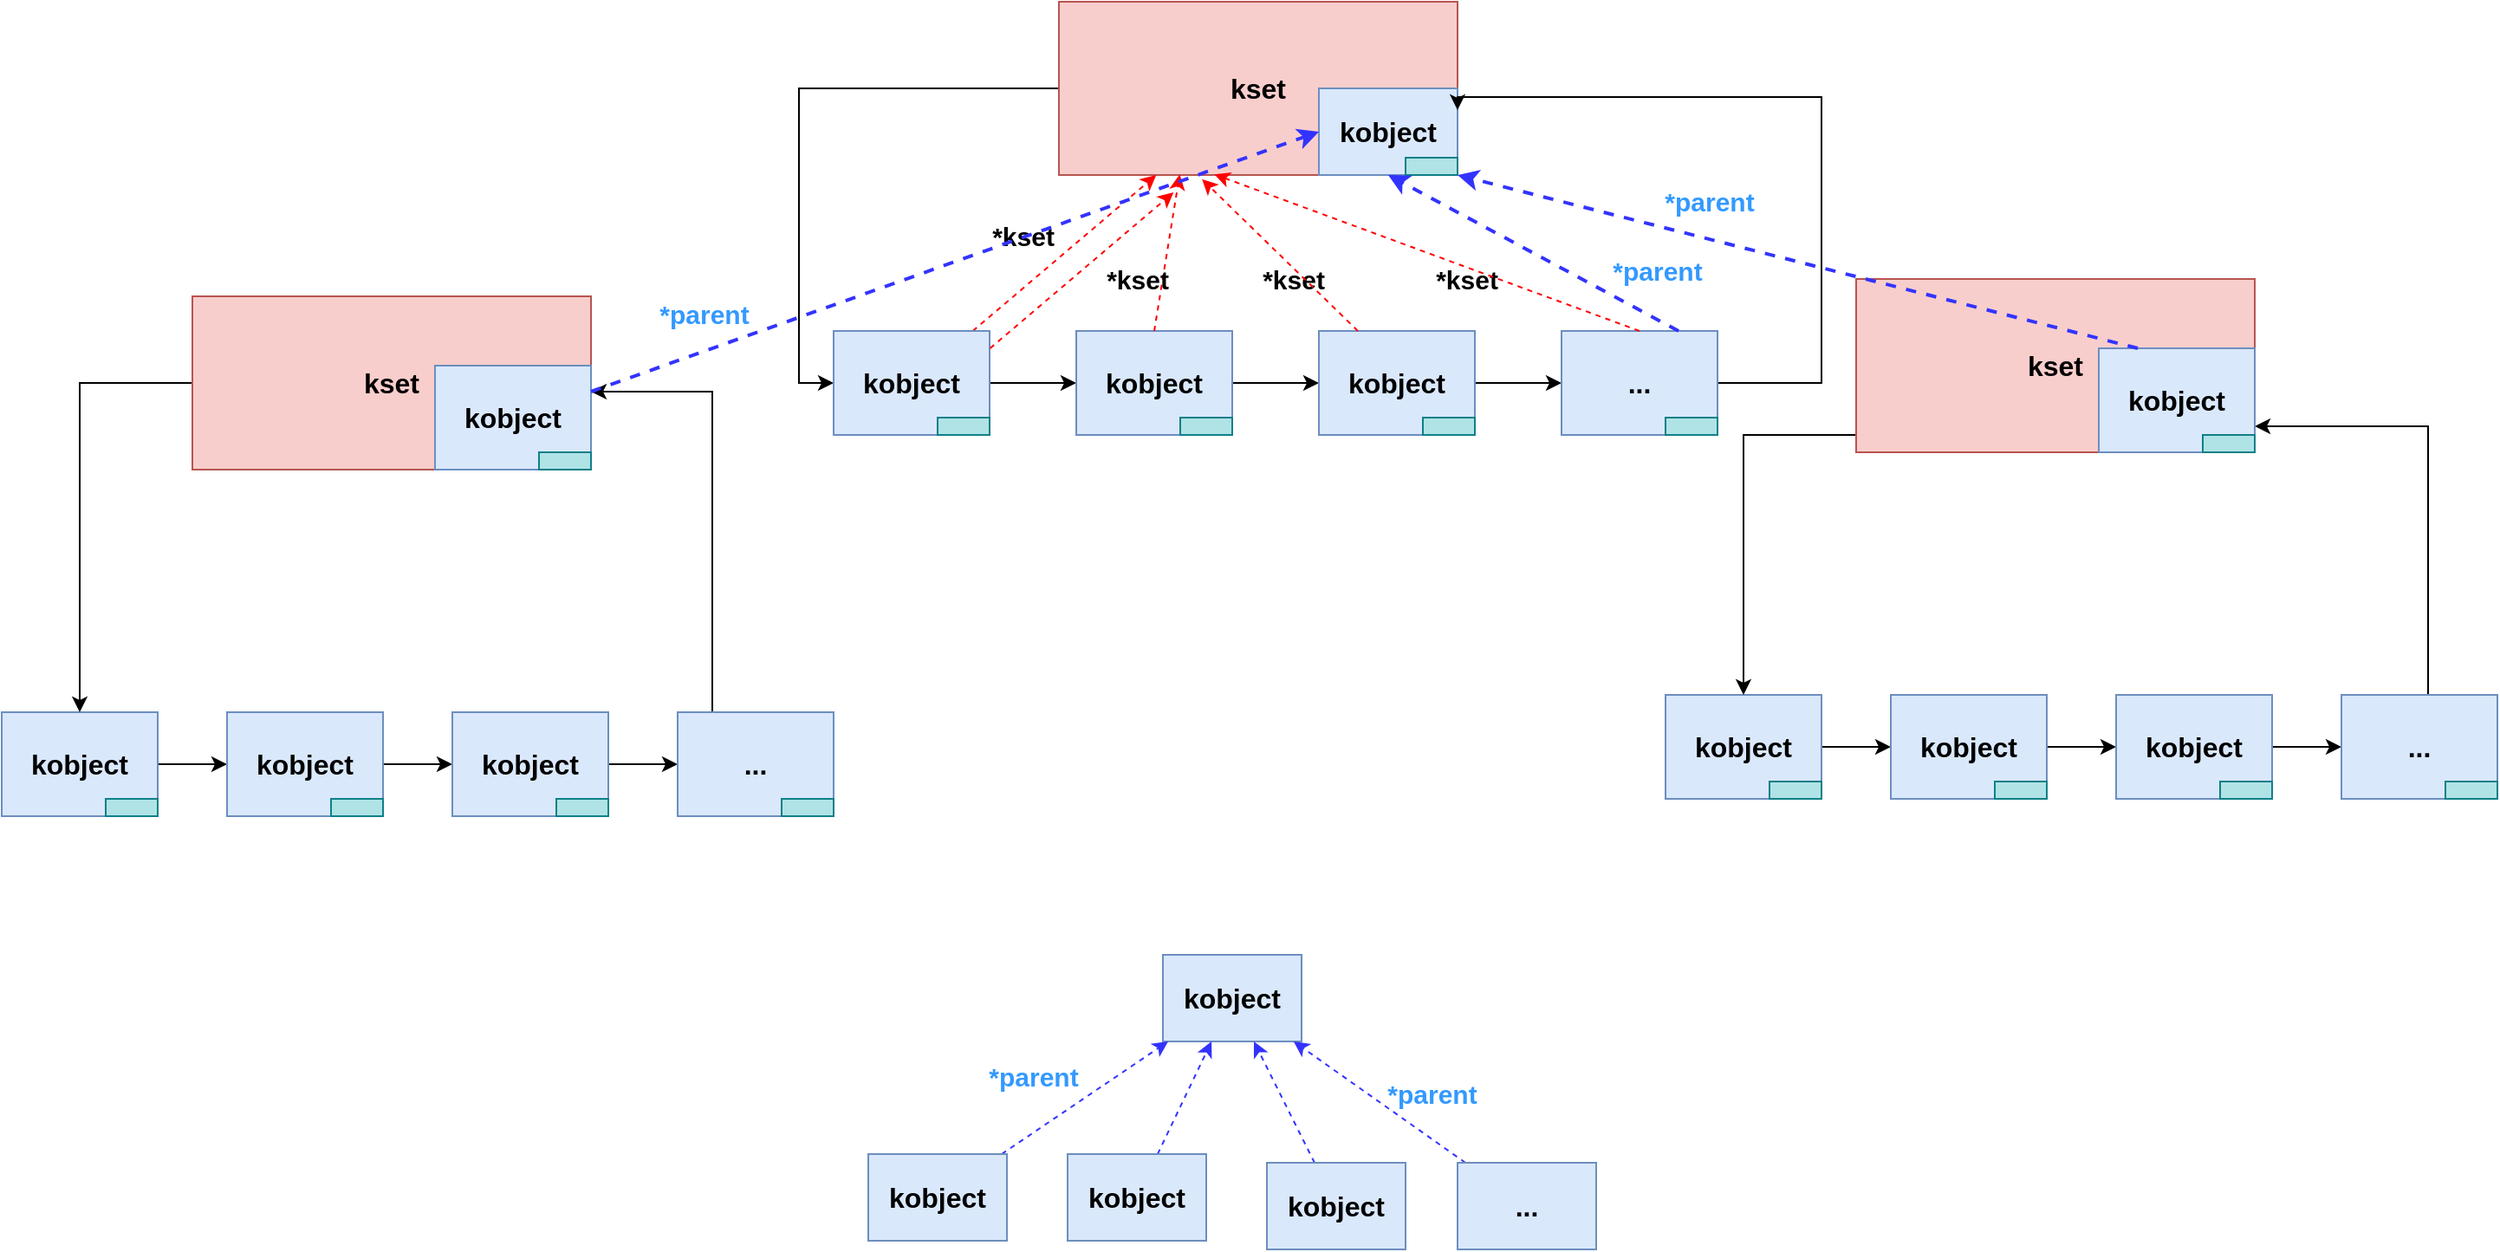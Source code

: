 <mxfile version="13.2.4" type="device"><diagram id="8HC0CwHIOlr5f4teHXbj" name="第 1 页"><mxGraphModel dx="1810" dy="1343" grid="1" gridSize="10" guides="1" tooltips="1" connect="1" arrows="1" fold="1" page="1" pageScale="1" pageWidth="2339" pageHeight="3300" math="0" shadow="0"><root><mxCell id="0"/><mxCell id="1" parent="0"/><mxCell id="UaAalxa9MKbZ6uHo0L3k-1" style="edgeStyle=orthogonalEdgeStyle;rounded=0;orthogonalLoop=1;jettySize=auto;html=1;entryX=0;entryY=0.5;entryDx=0;entryDy=0;" edge="1" parent="1" source="UaAalxa9MKbZ6uHo0L3k-2" target="UaAalxa9MKbZ6uHo0L3k-6"><mxGeometry relative="1" as="geometry"/></mxCell><mxCell id="UaAalxa9MKbZ6uHo0L3k-2" value="&lt;b&gt;&lt;font style=&quot;font-size: 16px&quot;&gt;kset&lt;/font&gt;&lt;/b&gt;" style="rounded=0;whiteSpace=wrap;html=1;fillColor=#f8cecc;strokeColor=#b85450;" vertex="1" parent="1"><mxGeometry x="730" y="240" width="230" height="100" as="geometry"/></mxCell><mxCell id="UaAalxa9MKbZ6uHo0L3k-3" value="&lt;font style=&quot;font-size: 16px&quot;&gt;&lt;b&gt;kobject&lt;/b&gt;&lt;/font&gt;" style="rounded=0;whiteSpace=wrap;html=1;fillColor=#dae8fc;strokeColor=#6c8ebf;" vertex="1" parent="1"><mxGeometry x="880" y="290" width="80" height="50" as="geometry"/></mxCell><mxCell id="UaAalxa9MKbZ6uHo0L3k-4" style="edgeStyle=orthogonalEdgeStyle;rounded=0;orthogonalLoop=1;jettySize=auto;html=1;entryX=0;entryY=0.5;entryDx=0;entryDy=0;" edge="1" parent="1" source="UaAalxa9MKbZ6uHo0L3k-6" target="UaAalxa9MKbZ6uHo0L3k-8"><mxGeometry relative="1" as="geometry"/></mxCell><mxCell id="UaAalxa9MKbZ6uHo0L3k-5" style="rounded=0;orthogonalLoop=1;jettySize=auto;html=1;dashed=1;strokeColor=#FF0000;" edge="1" parent="1" source="UaAalxa9MKbZ6uHo0L3k-6" target="UaAalxa9MKbZ6uHo0L3k-2"><mxGeometry relative="1" as="geometry"/></mxCell><mxCell id="UaAalxa9MKbZ6uHo0L3k-6" value="&lt;font style=&quot;font-size: 16px&quot;&gt;&lt;b&gt;kobject&lt;/b&gt;&lt;/font&gt;" style="rounded=0;whiteSpace=wrap;html=1;fillColor=#dae8fc;strokeColor=#6c8ebf;" vertex="1" parent="1"><mxGeometry x="600" y="430" width="90" height="60" as="geometry"/></mxCell><mxCell id="UaAalxa9MKbZ6uHo0L3k-7" style="edgeStyle=orthogonalEdgeStyle;rounded=0;orthogonalLoop=1;jettySize=auto;html=1;" edge="1" parent="1" source="UaAalxa9MKbZ6uHo0L3k-8" target="UaAalxa9MKbZ6uHo0L3k-10"><mxGeometry relative="1" as="geometry"/></mxCell><mxCell id="UaAalxa9MKbZ6uHo0L3k-8" value="&lt;font style=&quot;font-size: 16px&quot;&gt;&lt;b&gt;kobject&lt;/b&gt;&lt;/font&gt;" style="rounded=0;whiteSpace=wrap;html=1;fillColor=#dae8fc;strokeColor=#6c8ebf;" vertex="1" parent="1"><mxGeometry x="740" y="430" width="90" height="60" as="geometry"/></mxCell><mxCell id="UaAalxa9MKbZ6uHo0L3k-9" style="edgeStyle=orthogonalEdgeStyle;rounded=0;orthogonalLoop=1;jettySize=auto;html=1;" edge="1" parent="1" source="UaAalxa9MKbZ6uHo0L3k-10" target="UaAalxa9MKbZ6uHo0L3k-12"><mxGeometry relative="1" as="geometry"/></mxCell><mxCell id="UaAalxa9MKbZ6uHo0L3k-10" value="&lt;font style=&quot;font-size: 16px&quot;&gt;&lt;b&gt;kobject&lt;/b&gt;&lt;/font&gt;" style="rounded=0;whiteSpace=wrap;html=1;fillColor=#dae8fc;strokeColor=#6c8ebf;" vertex="1" parent="1"><mxGeometry x="880" y="430" width="90" height="60" as="geometry"/></mxCell><mxCell id="UaAalxa9MKbZ6uHo0L3k-11" style="edgeStyle=orthogonalEdgeStyle;rounded=0;orthogonalLoop=1;jettySize=auto;html=1;entryX=1;entryY=0.25;entryDx=0;entryDy=0;" edge="1" parent="1" source="UaAalxa9MKbZ6uHo0L3k-12" target="UaAalxa9MKbZ6uHo0L3k-3"><mxGeometry relative="1" as="geometry"><Array as="points"><mxPoint x="1170" y="460"/><mxPoint x="1170" y="295"/></Array></mxGeometry></mxCell><mxCell id="UaAalxa9MKbZ6uHo0L3k-12" value="&lt;font style=&quot;font-size: 16px&quot;&gt;&lt;b&gt;...&lt;/b&gt;&lt;/font&gt;" style="rounded=0;whiteSpace=wrap;html=1;fillColor=#dae8fc;strokeColor=#6c8ebf;" vertex="1" parent="1"><mxGeometry x="1020" y="430" width="90" height="60" as="geometry"/></mxCell><mxCell id="UaAalxa9MKbZ6uHo0L3k-13" value="&lt;b&gt;&lt;font style=&quot;font-size: 15px&quot;&gt;*kset&lt;/font&gt;&lt;/b&gt;" style="text;html=1;align=center;verticalAlign=middle;resizable=0;points=[];autosize=1;" vertex="1" parent="1"><mxGeometry x="684" y="365" width="50" height="20" as="geometry"/></mxCell><mxCell id="UaAalxa9MKbZ6uHo0L3k-14" style="rounded=0;orthogonalLoop=1;jettySize=auto;html=1;dashed=1;exitX=0.5;exitY=0;exitDx=0;exitDy=0;entryX=0.303;entryY=0.996;entryDx=0;entryDy=0;entryPerimeter=0;strokeColor=#FF0000;" edge="1" parent="1" source="UaAalxa9MKbZ6uHo0L3k-8" target="UaAalxa9MKbZ6uHo0L3k-2"><mxGeometry relative="1" as="geometry"><mxPoint x="690.294" y="440" as="sourcePoint"/><mxPoint x="796.176" y="350" as="targetPoint"/></mxGeometry></mxCell><mxCell id="UaAalxa9MKbZ6uHo0L3k-15" value="&lt;b&gt;&lt;font style=&quot;font-size: 15px&quot;&gt;*kset&lt;/font&gt;&lt;/b&gt;" style="text;html=1;align=center;verticalAlign=middle;resizable=0;points=[];autosize=1;" vertex="1" parent="1"><mxGeometry x="750" y="390" width="50" height="20" as="geometry"/></mxCell><mxCell id="UaAalxa9MKbZ6uHo0L3k-16" value="&lt;b&gt;&lt;font style=&quot;font-size: 15px&quot;&gt;*kset&lt;/font&gt;&lt;/b&gt;" style="text;html=1;align=center;verticalAlign=middle;resizable=0;points=[];autosize=1;" vertex="1" parent="1"><mxGeometry x="840" y="390" width="50" height="20" as="geometry"/></mxCell><mxCell id="UaAalxa9MKbZ6uHo0L3k-17" value="&lt;b&gt;&lt;font style=&quot;font-size: 15px&quot;&gt;*kset&lt;/font&gt;&lt;/b&gt;" style="text;html=1;align=center;verticalAlign=middle;resizable=0;points=[];autosize=1;" vertex="1" parent="1"><mxGeometry x="940" y="390" width="50" height="20" as="geometry"/></mxCell><mxCell id="UaAalxa9MKbZ6uHo0L3k-18" style="rounded=0;orthogonalLoop=1;jettySize=auto;html=1;dashed=1;entryX=0.359;entryY=1.024;entryDx=0;entryDy=0;exitX=0.25;exitY=0;exitDx=0;exitDy=0;entryPerimeter=0;strokeColor=#FF0000;" edge="1" parent="1" source="UaAalxa9MKbZ6uHo0L3k-10" target="UaAalxa9MKbZ6uHo0L3k-2"><mxGeometry relative="1" as="geometry"><mxPoint x="910" y="420" as="sourcePoint"/><mxPoint x="833.571" y="350" as="targetPoint"/></mxGeometry></mxCell><mxCell id="UaAalxa9MKbZ6uHo0L3k-19" style="rounded=0;orthogonalLoop=1;jettySize=auto;html=1;dashed=1;exitX=0.5;exitY=0;exitDx=0;exitDy=0;entryX=0.39;entryY=0.996;entryDx=0;entryDy=0;entryPerimeter=0;strokeColor=#FF0000;" edge="1" parent="1" source="UaAalxa9MKbZ6uHo0L3k-12" target="UaAalxa9MKbZ6uHo0L3k-2"><mxGeometry relative="1" as="geometry"><mxPoint x="805" y="450" as="sourcePoint"/><mxPoint x="843.571" y="360" as="targetPoint"/></mxGeometry></mxCell><mxCell id="UaAalxa9MKbZ6uHo0L3k-20" value="&lt;b&gt;&lt;font style=&quot;font-size: 15px&quot; color=&quot;#3399ff&quot;&gt;*parent&lt;/font&gt;&lt;/b&gt;" style="text;html=1;align=center;verticalAlign=middle;resizable=0;points=[];autosize=1;" vertex="1" parent="1"><mxGeometry x="1070" y="345" width="70" height="20" as="geometry"/></mxCell><mxCell id="UaAalxa9MKbZ6uHo0L3k-21" style="edgeStyle=orthogonalEdgeStyle;rounded=0;orthogonalLoop=1;jettySize=auto;html=1;strokeColor=#000000;" edge="1" parent="1" source="UaAalxa9MKbZ6uHo0L3k-22" target="UaAalxa9MKbZ6uHo0L3k-24"><mxGeometry relative="1" as="geometry"/></mxCell><mxCell id="UaAalxa9MKbZ6uHo0L3k-22" value="&lt;font style=&quot;font-size: 16px&quot;&gt;&lt;b&gt;kobject&lt;/b&gt;&lt;/font&gt;" style="rounded=0;whiteSpace=wrap;html=1;fillColor=#dae8fc;strokeColor=#6c8ebf;" vertex="1" parent="1"><mxGeometry x="1080" y="640" width="90" height="60" as="geometry"/></mxCell><mxCell id="UaAalxa9MKbZ6uHo0L3k-23" style="edgeStyle=orthogonalEdgeStyle;rounded=0;orthogonalLoop=1;jettySize=auto;html=1;strokeColor=#000000;" edge="1" parent="1" source="UaAalxa9MKbZ6uHo0L3k-24" target="UaAalxa9MKbZ6uHo0L3k-26"><mxGeometry relative="1" as="geometry"/></mxCell><mxCell id="UaAalxa9MKbZ6uHo0L3k-24" value="&lt;font style=&quot;font-size: 16px&quot;&gt;&lt;b&gt;kobject&lt;/b&gt;&lt;/font&gt;" style="rounded=0;whiteSpace=wrap;html=1;fillColor=#dae8fc;strokeColor=#6c8ebf;" vertex="1" parent="1"><mxGeometry x="1210" y="640" width="90" height="60" as="geometry"/></mxCell><mxCell id="UaAalxa9MKbZ6uHo0L3k-25" style="edgeStyle=orthogonalEdgeStyle;rounded=0;orthogonalLoop=1;jettySize=auto;html=1;strokeColor=#000000;" edge="1" parent="1" source="UaAalxa9MKbZ6uHo0L3k-26" target="UaAalxa9MKbZ6uHo0L3k-28"><mxGeometry relative="1" as="geometry"/></mxCell><mxCell id="UaAalxa9MKbZ6uHo0L3k-26" value="&lt;font style=&quot;font-size: 16px&quot;&gt;&lt;b&gt;kobject&lt;/b&gt;&lt;/font&gt;" style="rounded=0;whiteSpace=wrap;html=1;fillColor=#dae8fc;strokeColor=#6c8ebf;" vertex="1" parent="1"><mxGeometry x="1340" y="640" width="90" height="60" as="geometry"/></mxCell><mxCell id="UaAalxa9MKbZ6uHo0L3k-27" style="edgeStyle=orthogonalEdgeStyle;rounded=0;orthogonalLoop=1;jettySize=auto;html=1;entryX=1;entryY=0.75;entryDx=0;entryDy=0;strokeColor=#000000;" edge="1" parent="1" source="UaAalxa9MKbZ6uHo0L3k-28" target="UaAalxa9MKbZ6uHo0L3k-31"><mxGeometry relative="1" as="geometry"><Array as="points"><mxPoint x="1520" y="485"/></Array></mxGeometry></mxCell><mxCell id="UaAalxa9MKbZ6uHo0L3k-28" value="&lt;span style=&quot;font-size: 16px&quot;&gt;&lt;b&gt;...&lt;/b&gt;&lt;/span&gt;" style="rounded=0;whiteSpace=wrap;html=1;fillColor=#dae8fc;strokeColor=#6c8ebf;" vertex="1" parent="1"><mxGeometry x="1470" y="640" width="90" height="60" as="geometry"/></mxCell><mxCell id="UaAalxa9MKbZ6uHo0L3k-29" style="edgeStyle=orthogonalEdgeStyle;rounded=0;orthogonalLoop=1;jettySize=auto;html=1;strokeColor=#000000;" edge="1" parent="1" source="UaAalxa9MKbZ6uHo0L3k-30" target="UaAalxa9MKbZ6uHo0L3k-22"><mxGeometry relative="1" as="geometry"><Array as="points"><mxPoint x="1125" y="490"/></Array></mxGeometry></mxCell><mxCell id="UaAalxa9MKbZ6uHo0L3k-30" value="&lt;b&gt;&lt;font style=&quot;font-size: 16px&quot;&gt;kset&lt;/font&gt;&lt;/b&gt;" style="rounded=0;whiteSpace=wrap;html=1;fillColor=#f8cecc;strokeColor=#b85450;" vertex="1" parent="1"><mxGeometry x="1190" y="400" width="230" height="100" as="geometry"/></mxCell><mxCell id="UaAalxa9MKbZ6uHo0L3k-31" value="&lt;font style=&quot;font-size: 16px&quot;&gt;&lt;b&gt;kobject&lt;/b&gt;&lt;/font&gt;" style="rounded=0;whiteSpace=wrap;html=1;fillColor=#dae8fc;strokeColor=#6c8ebf;" vertex="1" parent="1"><mxGeometry x="1330" y="440" width="90" height="60" as="geometry"/></mxCell><mxCell id="UaAalxa9MKbZ6uHo0L3k-32" style="edgeStyle=orthogonalEdgeStyle;rounded=0;orthogonalLoop=1;jettySize=auto;html=1;strokeColor=#000000;strokeWidth=1;" edge="1" parent="1" source="UaAalxa9MKbZ6uHo0L3k-33" target="UaAalxa9MKbZ6uHo0L3k-35"><mxGeometry relative="1" as="geometry"/></mxCell><mxCell id="UaAalxa9MKbZ6uHo0L3k-33" value="&lt;font style=&quot;font-size: 16px&quot;&gt;&lt;b&gt;kobject&lt;/b&gt;&lt;/font&gt;" style="rounded=0;whiteSpace=wrap;html=1;fillColor=#dae8fc;strokeColor=#6c8ebf;" vertex="1" parent="1"><mxGeometry x="120" y="650" width="90" height="60" as="geometry"/></mxCell><mxCell id="UaAalxa9MKbZ6uHo0L3k-34" style="edgeStyle=orthogonalEdgeStyle;rounded=0;orthogonalLoop=1;jettySize=auto;html=1;strokeColor=#000000;strokeWidth=1;" edge="1" parent="1" source="UaAalxa9MKbZ6uHo0L3k-35" target="UaAalxa9MKbZ6uHo0L3k-37"><mxGeometry relative="1" as="geometry"/></mxCell><mxCell id="UaAalxa9MKbZ6uHo0L3k-35" value="&lt;font style=&quot;font-size: 16px&quot;&gt;&lt;b&gt;kobject&lt;/b&gt;&lt;/font&gt;" style="rounded=0;whiteSpace=wrap;html=1;fillColor=#dae8fc;strokeColor=#6c8ebf;" vertex="1" parent="1"><mxGeometry x="250" y="650" width="90" height="60" as="geometry"/></mxCell><mxCell id="UaAalxa9MKbZ6uHo0L3k-36" style="edgeStyle=orthogonalEdgeStyle;rounded=0;orthogonalLoop=1;jettySize=auto;html=1;strokeColor=#000000;strokeWidth=1;" edge="1" parent="1" source="UaAalxa9MKbZ6uHo0L3k-37"><mxGeometry relative="1" as="geometry"><mxPoint x="510" y="680" as="targetPoint"/></mxGeometry></mxCell><mxCell id="UaAalxa9MKbZ6uHo0L3k-37" value="&lt;font style=&quot;font-size: 16px&quot;&gt;&lt;b&gt;kobject&lt;/b&gt;&lt;/font&gt;" style="rounded=0;whiteSpace=wrap;html=1;fillColor=#dae8fc;strokeColor=#6c8ebf;" vertex="1" parent="1"><mxGeometry x="380" y="650" width="90" height="60" as="geometry"/></mxCell><mxCell id="UaAalxa9MKbZ6uHo0L3k-38" style="edgeStyle=orthogonalEdgeStyle;rounded=0;orthogonalLoop=1;jettySize=auto;html=1;entryX=1;entryY=0.25;entryDx=0;entryDy=0;strokeColor=#000000;strokeWidth=1;" edge="1" parent="1" target="UaAalxa9MKbZ6uHo0L3k-42"><mxGeometry relative="1" as="geometry"><mxPoint x="530" y="650" as="sourcePoint"/><Array as="points"><mxPoint x="530" y="465"/></Array></mxGeometry></mxCell><mxCell id="UaAalxa9MKbZ6uHo0L3k-39" value="&lt;span style=&quot;font-size: 16px&quot;&gt;&lt;b&gt;...&lt;/b&gt;&lt;/span&gt;" style="rounded=0;whiteSpace=wrap;html=1;fillColor=#dae8fc;strokeColor=#6c8ebf;" vertex="1" parent="1"><mxGeometry x="510" y="650" width="90" height="60" as="geometry"/></mxCell><mxCell id="UaAalxa9MKbZ6uHo0L3k-40" style="edgeStyle=orthogonalEdgeStyle;rounded=0;orthogonalLoop=1;jettySize=auto;html=1;entryX=0.5;entryY=0;entryDx=0;entryDy=0;strokeColor=#000000;strokeWidth=1;" edge="1" parent="1" source="UaAalxa9MKbZ6uHo0L3k-41" target="UaAalxa9MKbZ6uHo0L3k-33"><mxGeometry relative="1" as="geometry"/></mxCell><mxCell id="UaAalxa9MKbZ6uHo0L3k-41" value="&lt;b&gt;&lt;font style=&quot;font-size: 16px&quot;&gt;kset&lt;/font&gt;&lt;/b&gt;" style="rounded=0;whiteSpace=wrap;html=1;fillColor=#f8cecc;strokeColor=#b85450;" vertex="1" parent="1"><mxGeometry x="230" y="410" width="230" height="100" as="geometry"/></mxCell><mxCell id="UaAalxa9MKbZ6uHo0L3k-42" value="&lt;font style=&quot;font-size: 16px&quot;&gt;&lt;b&gt;kobject&lt;/b&gt;&lt;/font&gt;" style="rounded=0;whiteSpace=wrap;html=1;fillColor=#dae8fc;strokeColor=#6c8ebf;" vertex="1" parent="1"><mxGeometry x="370" y="450" width="90" height="60" as="geometry"/></mxCell><mxCell id="UaAalxa9MKbZ6uHo0L3k-43" style="edgeStyle=none;rounded=0;orthogonalLoop=1;jettySize=auto;html=1;entryX=0;entryY=0.5;entryDx=0;entryDy=0;dashed=1;strokeColor=#3333FF;strokeWidth=2;fillColor=#cdeb8b;exitX=1;exitY=0.25;exitDx=0;exitDy=0;" edge="1" parent="1" source="UaAalxa9MKbZ6uHo0L3k-42" target="UaAalxa9MKbZ6uHo0L3k-3"><mxGeometry relative="1" as="geometry"><mxPoint x="500" y="400" as="sourcePoint"/><mxPoint x="250" y="250" as="targetPoint"/></mxGeometry></mxCell><mxCell id="UaAalxa9MKbZ6uHo0L3k-44" value="&lt;b&gt;&lt;font style=&quot;font-size: 15px&quot; color=&quot;#3399ff&quot;&gt;*parent&lt;/font&gt;&lt;/b&gt;" style="text;html=1;align=center;verticalAlign=middle;resizable=0;points=[];autosize=1;" vertex="1" parent="1"><mxGeometry x="490" y="410" width="70" height="20" as="geometry"/></mxCell><mxCell id="UaAalxa9MKbZ6uHo0L3k-45" value="" style="rounded=0;whiteSpace=wrap;html=1;fillColor=#b0e3e6;strokeColor=#0e8088;" vertex="1" parent="1"><mxGeometry x="930" y="330" width="30" height="10" as="geometry"/></mxCell><mxCell id="UaAalxa9MKbZ6uHo0L3k-46" value="" style="rounded=0;whiteSpace=wrap;html=1;fillColor=#b0e3e6;strokeColor=#0e8088;" vertex="1" parent="1"><mxGeometry x="430" y="500" width="30" height="10" as="geometry"/></mxCell><mxCell id="UaAalxa9MKbZ6uHo0L3k-47" value="" style="rounded=0;whiteSpace=wrap;html=1;fillColor=#b0e3e6;strokeColor=#0e8088;" vertex="1" parent="1"><mxGeometry x="660" y="480" width="30" height="10" as="geometry"/></mxCell><mxCell id="UaAalxa9MKbZ6uHo0L3k-48" value="" style="rounded=0;whiteSpace=wrap;html=1;fillColor=#b0e3e6;strokeColor=#0e8088;" vertex="1" parent="1"><mxGeometry x="800" y="480" width="30" height="10" as="geometry"/></mxCell><mxCell id="UaAalxa9MKbZ6uHo0L3k-49" value="" style="rounded=0;whiteSpace=wrap;html=1;fillColor=#b0e3e6;strokeColor=#0e8088;" vertex="1" parent="1"><mxGeometry x="940" y="480" width="30" height="10" as="geometry"/></mxCell><mxCell id="UaAalxa9MKbZ6uHo0L3k-50" value="" style="rounded=0;whiteSpace=wrap;html=1;fillColor=#b0e3e6;strokeColor=#0e8088;" vertex="1" parent="1"><mxGeometry x="1080" y="480" width="30" height="10" as="geometry"/></mxCell><mxCell id="UaAalxa9MKbZ6uHo0L3k-51" value="" style="rounded=0;whiteSpace=wrap;html=1;fillColor=#b0e3e6;strokeColor=#0e8088;" vertex="1" parent="1"><mxGeometry x="1390" y="490" width="30" height="10" as="geometry"/></mxCell><mxCell id="UaAalxa9MKbZ6uHo0L3k-52" value="" style="rounded=0;whiteSpace=wrap;html=1;fillColor=#b0e3e6;strokeColor=#0e8088;" vertex="1" parent="1"><mxGeometry x="180" y="700" width="30" height="10" as="geometry"/></mxCell><mxCell id="UaAalxa9MKbZ6uHo0L3k-53" value="" style="rounded=0;whiteSpace=wrap;html=1;fillColor=#b0e3e6;strokeColor=#0e8088;" vertex="1" parent="1"><mxGeometry x="310" y="700" width="30" height="10" as="geometry"/></mxCell><mxCell id="UaAalxa9MKbZ6uHo0L3k-54" value="" style="rounded=0;whiteSpace=wrap;html=1;fillColor=#b0e3e6;strokeColor=#0e8088;" vertex="1" parent="1"><mxGeometry x="440" y="700" width="30" height="10" as="geometry"/></mxCell><mxCell id="UaAalxa9MKbZ6uHo0L3k-55" value="" style="rounded=0;whiteSpace=wrap;html=1;fillColor=#b0e3e6;strokeColor=#0e8088;" vertex="1" parent="1"><mxGeometry x="570" y="700" width="30" height="10" as="geometry"/></mxCell><mxCell id="UaAalxa9MKbZ6uHo0L3k-56" value="" style="rounded=0;whiteSpace=wrap;html=1;fillColor=#b0e3e6;strokeColor=#0e8088;" vertex="1" parent="1"><mxGeometry x="1140" y="690" width="30" height="10" as="geometry"/></mxCell><mxCell id="UaAalxa9MKbZ6uHo0L3k-57" value="" style="rounded=0;whiteSpace=wrap;html=1;fillColor=#b0e3e6;strokeColor=#0e8088;" vertex="1" parent="1"><mxGeometry x="1270" y="690" width="30" height="10" as="geometry"/></mxCell><mxCell id="UaAalxa9MKbZ6uHo0L3k-58" value="" style="rounded=0;whiteSpace=wrap;html=1;fillColor=#b0e3e6;strokeColor=#0e8088;" vertex="1" parent="1"><mxGeometry x="1400" y="690" width="30" height="10" as="geometry"/></mxCell><mxCell id="UaAalxa9MKbZ6uHo0L3k-59" value="" style="rounded=0;whiteSpace=wrap;html=1;fillColor=#b0e3e6;strokeColor=#0e8088;" vertex="1" parent="1"><mxGeometry x="1530" y="690" width="30" height="10" as="geometry"/></mxCell><mxCell id="UaAalxa9MKbZ6uHo0L3k-60" style="edgeStyle=none;rounded=0;orthogonalLoop=1;jettySize=auto;html=1;entryX=1;entryY=1;entryDx=0;entryDy=0;dashed=1;strokeColor=#3333FF;strokeWidth=2;fillColor=#cdeb8b;exitX=0.25;exitY=0;exitDx=0;exitDy=0;" edge="1" parent="1" source="UaAalxa9MKbZ6uHo0L3k-31" target="UaAalxa9MKbZ6uHo0L3k-3"><mxGeometry relative="1" as="geometry"><mxPoint x="1190" y="438.571" as="sourcePoint"/></mxGeometry></mxCell><mxCell id="UaAalxa9MKbZ6uHo0L3k-61" style="edgeStyle=none;rounded=0;orthogonalLoop=1;jettySize=auto;html=1;dashed=1;strokeColor=#3333FF;strokeWidth=2;fillColor=#cdeb8b;exitX=0.75;exitY=0;exitDx=0;exitDy=0;entryX=0.5;entryY=1;entryDx=0;entryDy=0;" edge="1" parent="1" source="UaAalxa9MKbZ6uHo0L3k-12" target="UaAalxa9MKbZ6uHo0L3k-3"><mxGeometry relative="1" as="geometry"><mxPoint x="1362.5" y="450" as="sourcePoint"/><mxPoint x="945" y="350" as="targetPoint"/></mxGeometry></mxCell><mxCell id="UaAalxa9MKbZ6uHo0L3k-62" value="&lt;b&gt;&lt;font style=&quot;font-size: 15px&quot; color=&quot;#3399ff&quot;&gt;*parent&lt;/font&gt;&lt;/b&gt;" style="text;html=1;align=center;verticalAlign=middle;resizable=0;points=[];autosize=1;" vertex="1" parent="1"><mxGeometry x="1040" y="385" width="70" height="20" as="geometry"/></mxCell><mxCell id="UaAalxa9MKbZ6uHo0L3k-63" value="&lt;font style=&quot;font-size: 16px&quot;&gt;&lt;b&gt;kobject&lt;/b&gt;&lt;/font&gt;" style="rounded=0;whiteSpace=wrap;html=1;fillColor=#dae8fc;strokeColor=#6c8ebf;" vertex="1" parent="1"><mxGeometry x="790" y="790" width="80" height="50" as="geometry"/></mxCell><mxCell id="UaAalxa9MKbZ6uHo0L3k-64" style="edgeStyle=none;rounded=0;orthogonalLoop=1;jettySize=auto;html=1;dashed=1;strokeColor=#3333FF;strokeWidth=1;" edge="1" parent="1" source="UaAalxa9MKbZ6uHo0L3k-65" target="UaAalxa9MKbZ6uHo0L3k-63"><mxGeometry relative="1" as="geometry"/></mxCell><mxCell id="UaAalxa9MKbZ6uHo0L3k-65" value="&lt;font style=&quot;font-size: 16px&quot;&gt;&lt;b&gt;kobject&lt;/b&gt;&lt;/font&gt;" style="rounded=0;whiteSpace=wrap;html=1;fillColor=#dae8fc;strokeColor=#6c8ebf;" vertex="1" parent="1"><mxGeometry x="620" y="905" width="80" height="50" as="geometry"/></mxCell><mxCell id="UaAalxa9MKbZ6uHo0L3k-66" style="edgeStyle=none;rounded=0;orthogonalLoop=1;jettySize=auto;html=1;dashed=1;strokeColor=#3333FF;strokeWidth=1;" edge="1" parent="1" source="UaAalxa9MKbZ6uHo0L3k-67" target="UaAalxa9MKbZ6uHo0L3k-63"><mxGeometry relative="1" as="geometry"/></mxCell><mxCell id="UaAalxa9MKbZ6uHo0L3k-67" value="&lt;font style=&quot;font-size: 16px&quot;&gt;&lt;b&gt;kobject&lt;/b&gt;&lt;/font&gt;" style="rounded=0;whiteSpace=wrap;html=1;fillColor=#dae8fc;strokeColor=#6c8ebf;" vertex="1" parent="1"><mxGeometry x="735" y="905" width="80" height="50" as="geometry"/></mxCell><mxCell id="UaAalxa9MKbZ6uHo0L3k-68" style="edgeStyle=none;rounded=0;orthogonalLoop=1;jettySize=auto;html=1;dashed=1;strokeColor=#3333FF;strokeWidth=1;" edge="1" parent="1" source="UaAalxa9MKbZ6uHo0L3k-69" target="UaAalxa9MKbZ6uHo0L3k-63"><mxGeometry relative="1" as="geometry"/></mxCell><mxCell id="UaAalxa9MKbZ6uHo0L3k-69" value="&lt;font style=&quot;font-size: 16px&quot;&gt;&lt;b&gt;kobject&lt;/b&gt;&lt;/font&gt;" style="rounded=0;whiteSpace=wrap;html=1;fillColor=#dae8fc;strokeColor=#6c8ebf;" vertex="1" parent="1"><mxGeometry x="850" y="910" width="80" height="50" as="geometry"/></mxCell><mxCell id="UaAalxa9MKbZ6uHo0L3k-70" style="edgeStyle=none;rounded=0;orthogonalLoop=1;jettySize=auto;html=1;dashed=1;strokeColor=#3333FF;strokeWidth=1;" edge="1" parent="1" source="UaAalxa9MKbZ6uHo0L3k-71" target="UaAalxa9MKbZ6uHo0L3k-63"><mxGeometry relative="1" as="geometry"/></mxCell><mxCell id="UaAalxa9MKbZ6uHo0L3k-71" value="&lt;span style=&quot;font-size: 16px&quot;&gt;&lt;b&gt;...&lt;/b&gt;&lt;/span&gt;" style="rounded=0;whiteSpace=wrap;html=1;fillColor=#dae8fc;strokeColor=#6c8ebf;" vertex="1" parent="1"><mxGeometry x="960" y="910" width="80" height="50" as="geometry"/></mxCell><mxCell id="UaAalxa9MKbZ6uHo0L3k-72" value="&lt;b&gt;&lt;font style=&quot;font-size: 15px&quot; color=&quot;#3399ff&quot;&gt;*parent&lt;/font&gt;&lt;/b&gt;" style="text;html=1;align=center;verticalAlign=middle;resizable=0;points=[];autosize=1;rotation=0;" vertex="1" parent="1"><mxGeometry x="910" y="860" width="70" height="20" as="geometry"/></mxCell><mxCell id="UaAalxa9MKbZ6uHo0L3k-73" value="&lt;b&gt;&lt;font style=&quot;font-size: 15px&quot; color=&quot;#3399ff&quot;&gt;*parent&lt;/font&gt;&lt;/b&gt;" style="text;html=1;align=center;verticalAlign=middle;resizable=0;points=[];autosize=1;rotation=0;" vertex="1" parent="1"><mxGeometry x="680" y="850" width="70" height="20" as="geometry"/></mxCell><mxCell id="UaAalxa9MKbZ6uHo0L3k-74" style="rounded=0;orthogonalLoop=1;jettySize=auto;html=1;dashed=1;strokeColor=#FF0000;" edge="1" parent="1"><mxGeometry relative="1" as="geometry"><mxPoint x="690.294" y="440" as="sourcePoint"/><mxPoint x="796.176" y="350" as="targetPoint"/></mxGeometry></mxCell></root></mxGraphModel></diagram></mxfile>